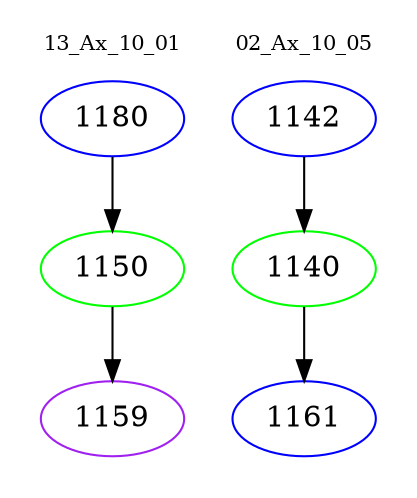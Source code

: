 digraph{
subgraph cluster_0 {
color = white
label = "13_Ax_10_01";
fontsize=10;
T0_1180 [label="1180", color="blue"]
T0_1180 -> T0_1150 [color="black"]
T0_1150 [label="1150", color="green"]
T0_1150 -> T0_1159 [color="black"]
T0_1159 [label="1159", color="purple"]
}
subgraph cluster_1 {
color = white
label = "02_Ax_10_05";
fontsize=10;
T1_1142 [label="1142", color="blue"]
T1_1142 -> T1_1140 [color="black"]
T1_1140 [label="1140", color="green"]
T1_1140 -> T1_1161 [color="black"]
T1_1161 [label="1161", color="blue"]
}
}
